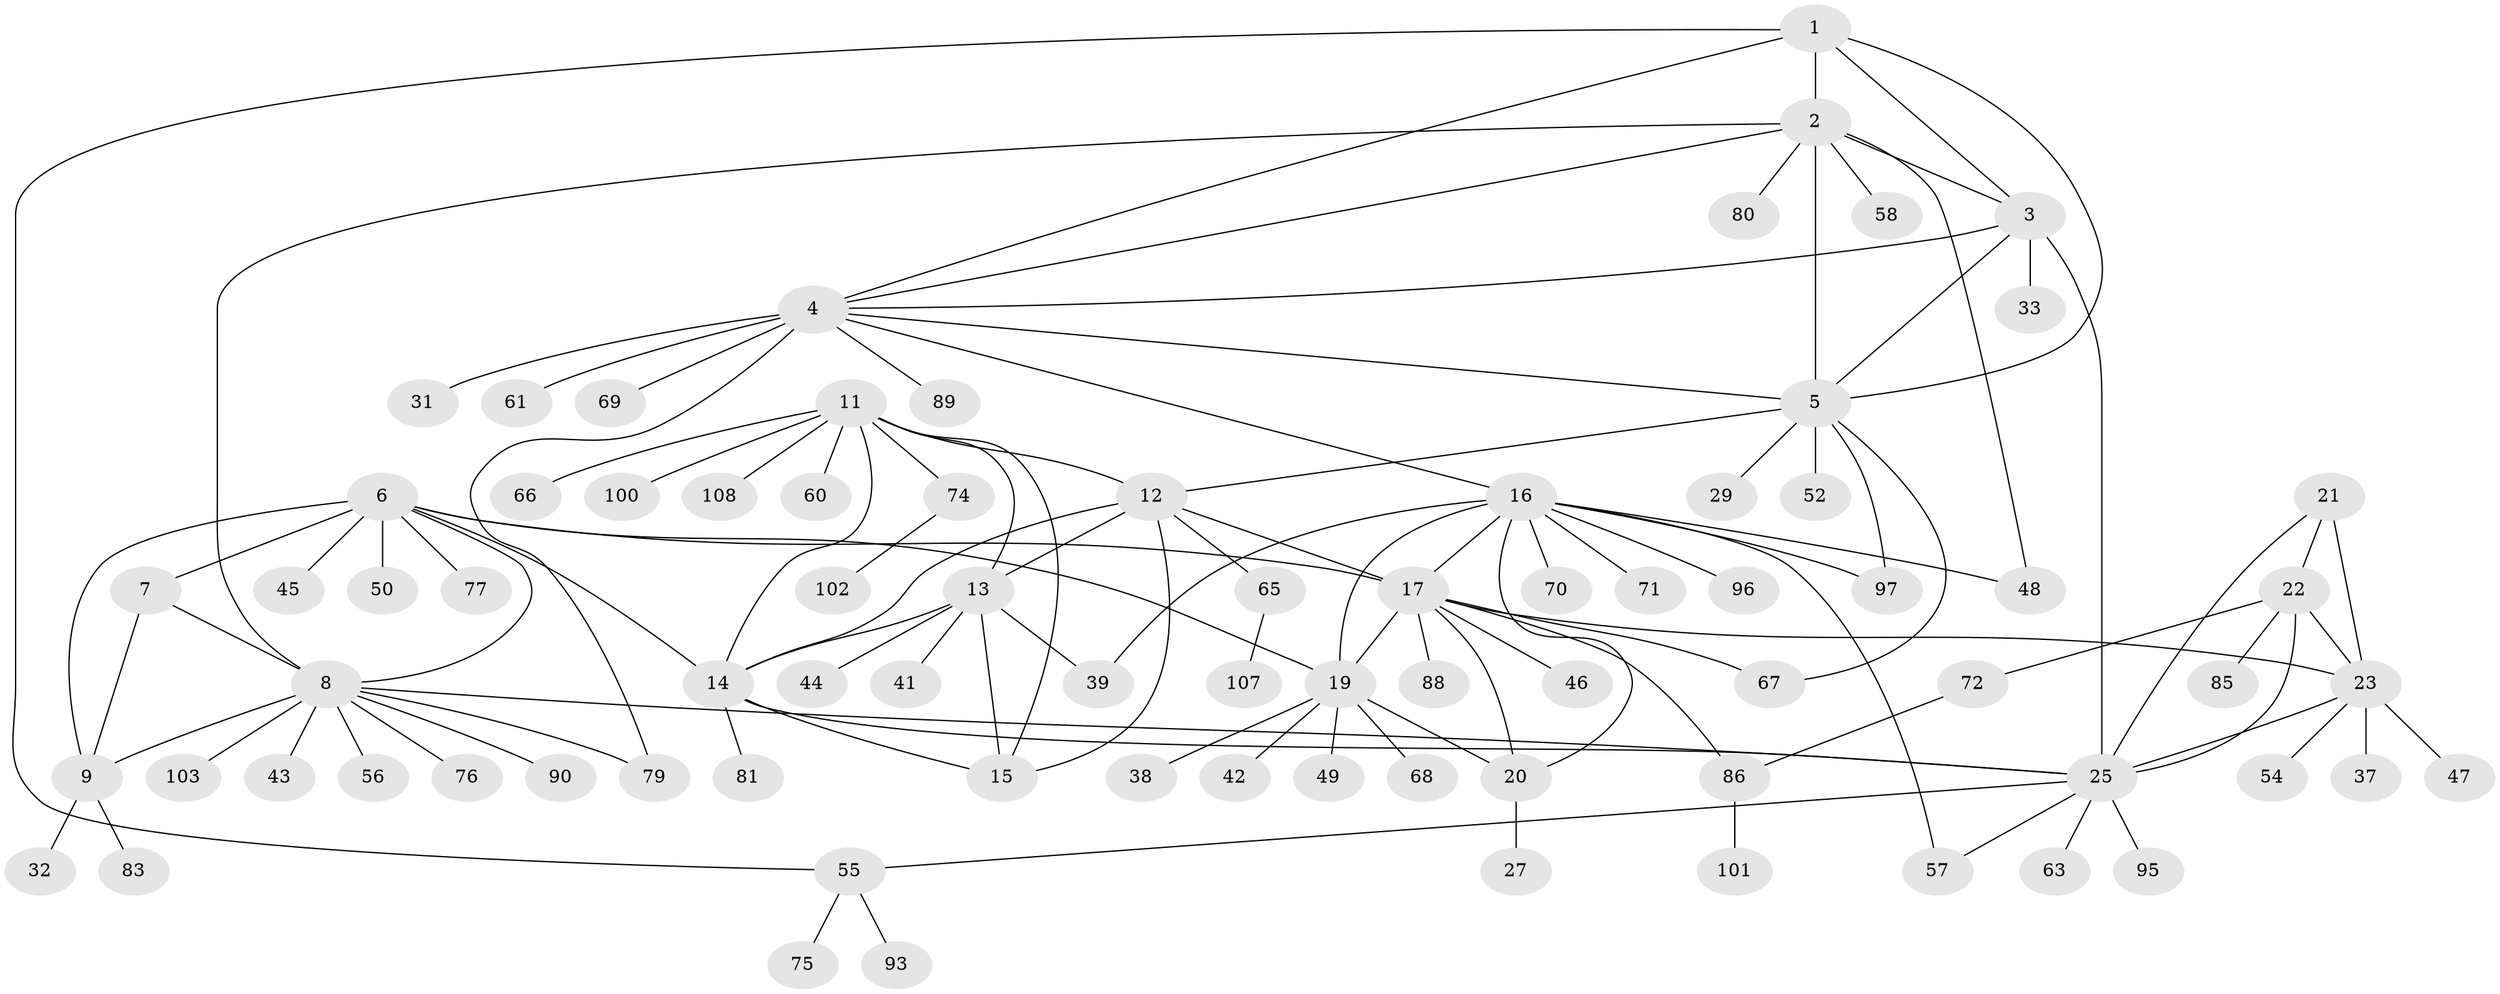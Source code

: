 // original degree distribution, {6: 0.03669724770642202, 9: 0.045871559633027525, 7: 0.045871559633027525, 11: 0.027522935779816515, 4: 0.01834862385321101, 10: 0.01834862385321101, 8: 0.01834862385321101, 5: 0.027522935779816515, 2: 0.1743119266055046, 1: 0.5504587155963303, 3: 0.03669724770642202}
// Generated by graph-tools (version 1.1) at 2025/42/03/06/25 10:42:06]
// undirected, 80 vertices, 115 edges
graph export_dot {
graph [start="1"]
  node [color=gray90,style=filled];
  1 [super="+30"];
  2 [super="+106"];
  3 [super="+40"];
  4 [super="+104"];
  5 [super="+26"];
  6 [super="+28"];
  7;
  8 [super="+10"];
  9 [super="+35"];
  11 [super="+53"];
  12;
  13 [super="+98"];
  14 [super="+84"];
  15 [super="+36"];
  16 [super="+64"];
  17 [super="+18"];
  19 [super="+34"];
  20 [super="+59"];
  21;
  22 [super="+78"];
  23 [super="+24"];
  25 [super="+91"];
  27;
  29;
  31;
  32;
  33;
  37 [super="+51"];
  38;
  39;
  41 [super="+62"];
  42;
  43;
  44 [super="+109"];
  45;
  46 [super="+82"];
  47;
  48;
  49 [super="+87"];
  50;
  52;
  54;
  55 [super="+92"];
  56;
  57 [super="+73"];
  58;
  60;
  61;
  63;
  65;
  66;
  67;
  68;
  69;
  70;
  71 [super="+94"];
  72;
  74;
  75;
  76;
  77;
  79;
  80;
  81;
  83 [super="+105"];
  85;
  86 [super="+99"];
  88;
  89;
  90;
  93;
  95;
  96;
  97;
  100;
  101;
  102;
  103;
  107;
  108;
  1 -- 2;
  1 -- 3;
  1 -- 4;
  1 -- 5;
  1 -- 55;
  2 -- 3;
  2 -- 4;
  2 -- 5;
  2 -- 48;
  2 -- 58;
  2 -- 80;
  2 -- 8;
  3 -- 4;
  3 -- 5;
  3 -- 25;
  3 -- 33;
  4 -- 5;
  4 -- 16;
  4 -- 31;
  4 -- 61;
  4 -- 69;
  4 -- 79;
  4 -- 89;
  5 -- 12;
  5 -- 29;
  5 -- 52;
  5 -- 97;
  5 -- 67;
  6 -- 7;
  6 -- 8 [weight=2];
  6 -- 9;
  6 -- 14;
  6 -- 19;
  6 -- 50;
  6 -- 77;
  6 -- 17;
  6 -- 45;
  7 -- 8 [weight=2];
  7 -- 9;
  8 -- 9 [weight=2];
  8 -- 25;
  8 -- 90;
  8 -- 103;
  8 -- 43;
  8 -- 76;
  8 -- 79;
  8 -- 56;
  9 -- 32;
  9 -- 83;
  11 -- 12;
  11 -- 13;
  11 -- 14;
  11 -- 15;
  11 -- 60;
  11 -- 66;
  11 -- 74;
  11 -- 100;
  11 -- 108;
  12 -- 13;
  12 -- 14;
  12 -- 15;
  12 -- 17;
  12 -- 65;
  13 -- 14;
  13 -- 15;
  13 -- 39;
  13 -- 41;
  13 -- 44;
  14 -- 15;
  14 -- 25;
  14 -- 81;
  16 -- 17 [weight=2];
  16 -- 19;
  16 -- 20;
  16 -- 39;
  16 -- 48;
  16 -- 57;
  16 -- 96;
  16 -- 97;
  16 -- 70;
  16 -- 71;
  17 -- 19 [weight=2];
  17 -- 20 [weight=2];
  17 -- 46;
  17 -- 86;
  17 -- 88;
  17 -- 67;
  17 -- 23;
  19 -- 20;
  19 -- 38;
  19 -- 42;
  19 -- 68;
  19 -- 49;
  20 -- 27;
  21 -- 22;
  21 -- 23 [weight=2];
  21 -- 25;
  22 -- 23 [weight=2];
  22 -- 25;
  22 -- 72;
  22 -- 85;
  23 -- 25 [weight=2];
  23 -- 37;
  23 -- 54;
  23 -- 47;
  25 -- 57;
  25 -- 63;
  25 -- 95;
  25 -- 55;
  55 -- 75;
  55 -- 93;
  65 -- 107;
  72 -- 86;
  74 -- 102;
  86 -- 101;
}
